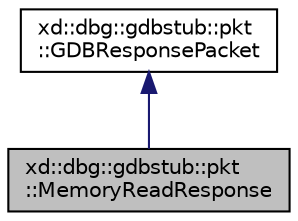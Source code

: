 digraph "xd::dbg::gdbstub::pkt::MemoryReadResponse"
{
  edge [fontname="Helvetica",fontsize="10",labelfontname="Helvetica",labelfontsize="10"];
  node [fontname="Helvetica",fontsize="10",shape=record];
  Node2 [label="xd::dbg::gdbstub::pkt\l::MemoryReadResponse",height=0.2,width=0.4,color="black", fillcolor="grey75", style="filled", fontcolor="black"];
  Node3 -> Node2 [dir="back",color="midnightblue",fontsize="10",style="solid"];
  Node3 [label="xd::dbg::gdbstub::pkt\l::GDBResponsePacket",height=0.2,width=0.4,color="black", fillcolor="white", style="filled",URL="$classxd_1_1dbg_1_1gdbstub_1_1pkt_1_1_g_d_b_response_packet.html"];
}
